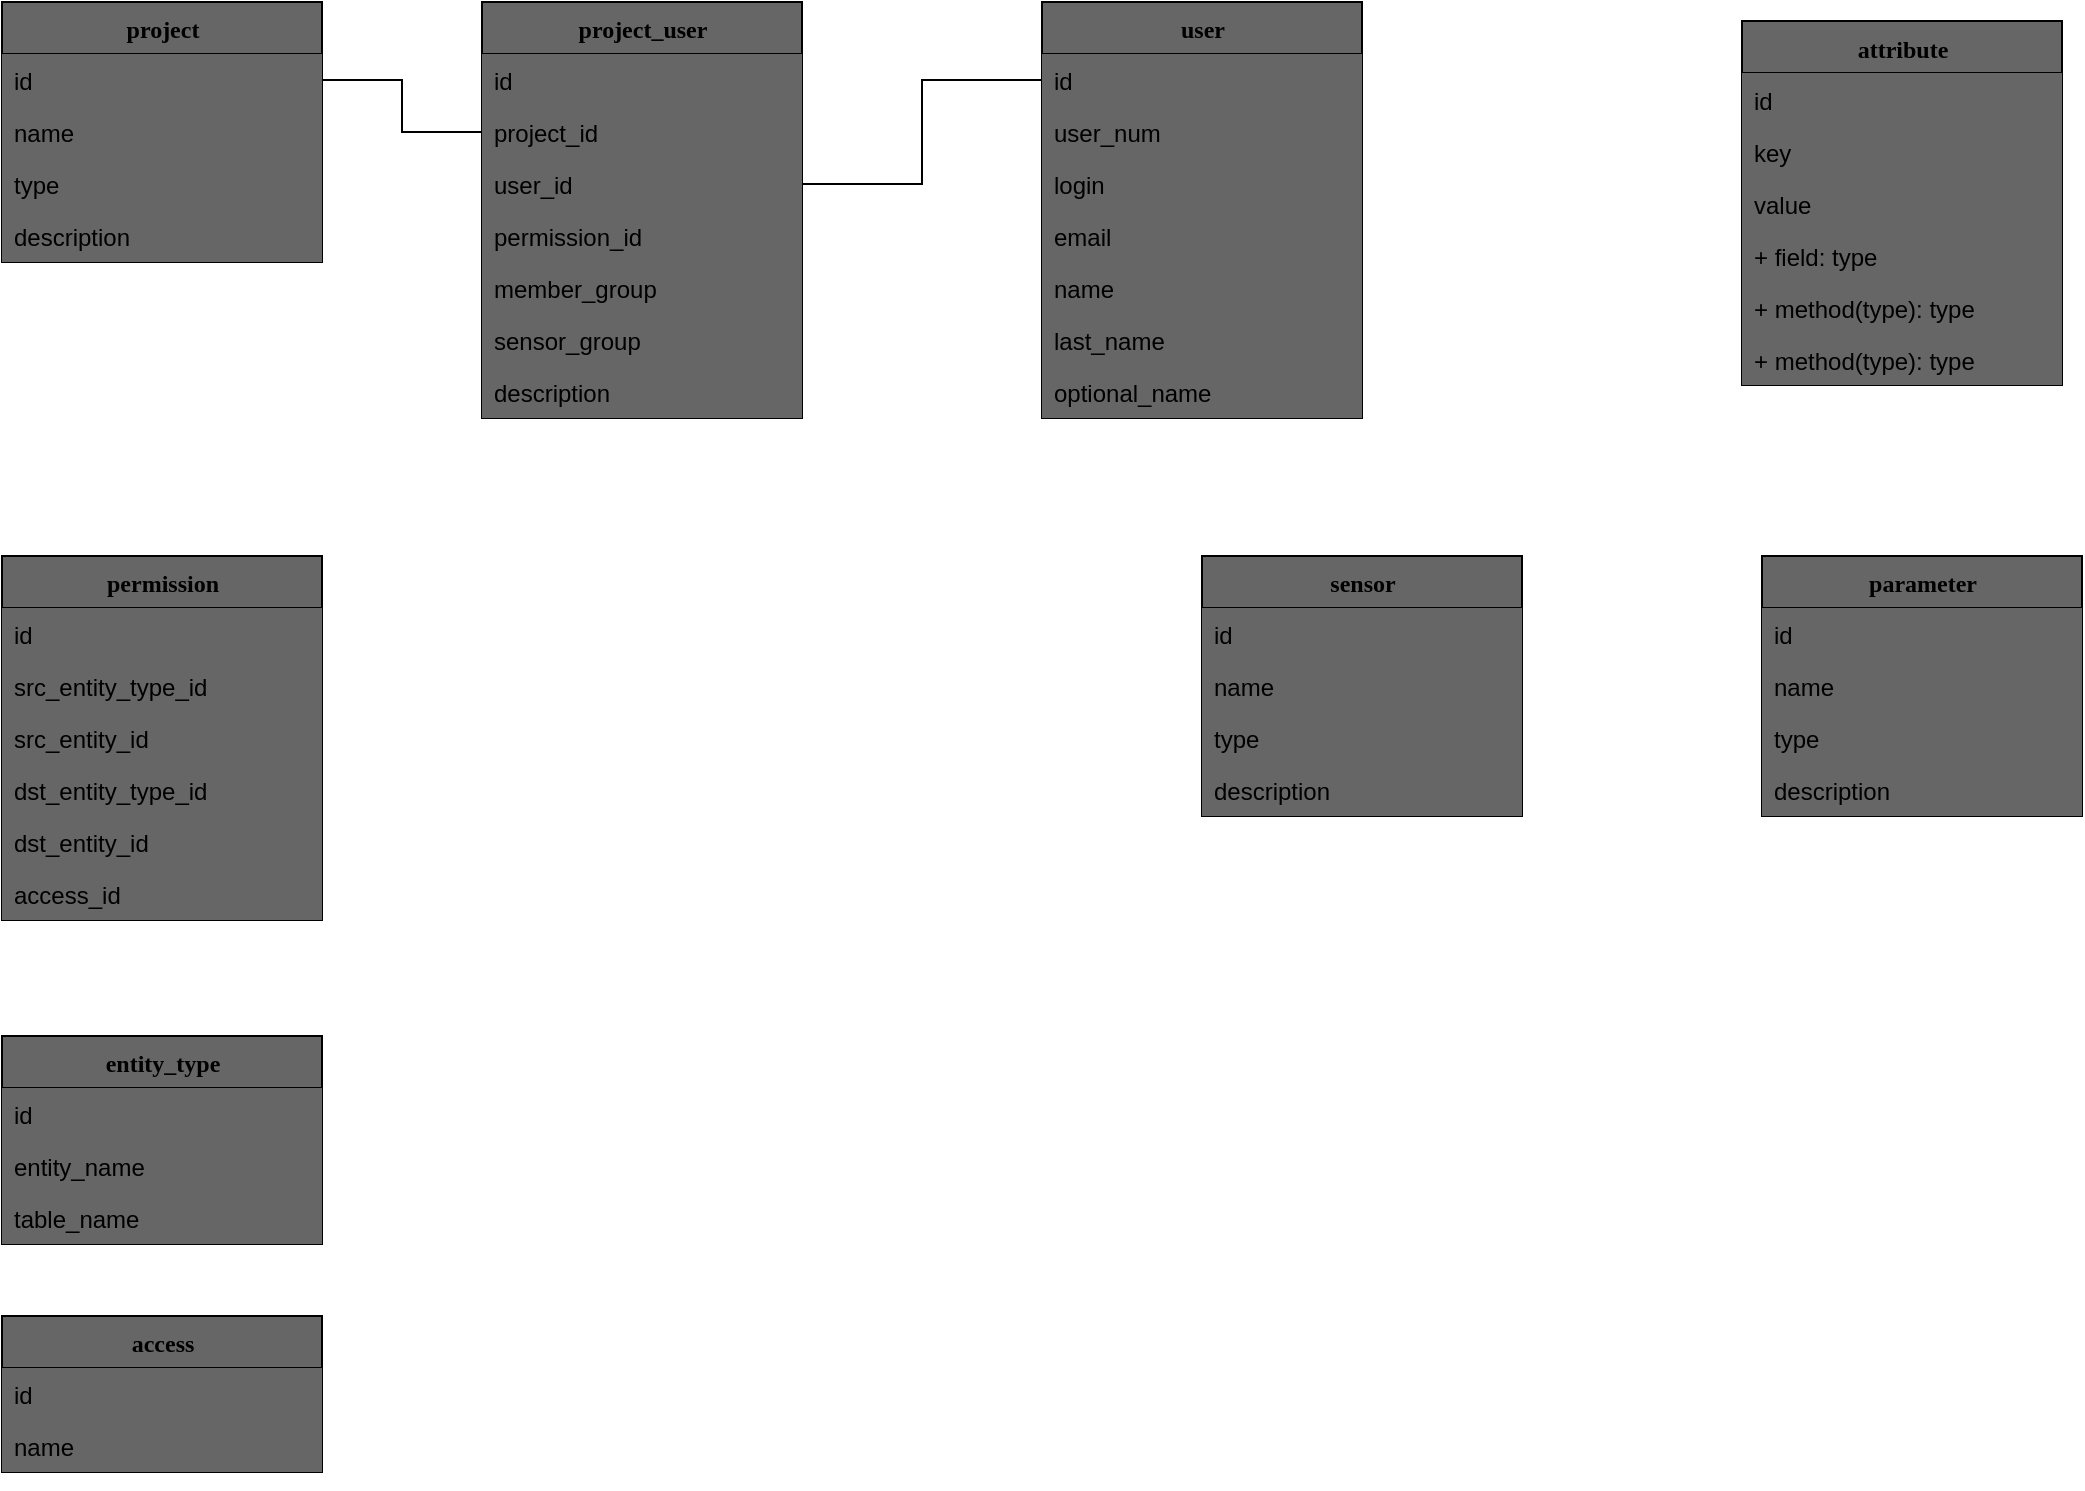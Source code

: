 <mxfile version="20.6.2" type="device"><diagram name="Page-1" id="9f46799a-70d6-7492-0946-bef42562c5a5"><mxGraphModel dx="1178" dy="691" grid="1" gridSize="10" guides="1" tooltips="1" connect="1" arrows="1" fold="1" page="1" pageScale="1" pageWidth="1100" pageHeight="850" background="none" math="0" shadow="0"><root><mxCell id="0"/><mxCell id="1" parent="0"/><mxCell id="78961159f06e98e8-17" value="project" style="swimlane;html=1;fontStyle=1;align=center;verticalAlign=top;childLayout=stackLayout;horizontal=1;startSize=26;horizontalStack=0;resizeParent=1;resizeLast=0;collapsible=1;marginBottom=0;swimlaneFillColor=#ffffff;rounded=0;shadow=0;comic=0;labelBackgroundColor=none;strokeWidth=1;fillColor=#666666;fontFamily=Verdana;fontSize=12" parent="1" vertex="1"><mxGeometry x="40" y="83" width="160" height="130" as="geometry"/></mxCell><mxCell id="78961159f06e98e8-21" value="id" style="text;html=1;strokeColor=none;fillColor=#666666;align=left;verticalAlign=top;spacingLeft=4;spacingRight=4;whiteSpace=wrap;overflow=hidden;rotatable=0;points=[[0,0.5],[1,0.5]];portConstraint=eastwest;" parent="78961159f06e98e8-17" vertex="1"><mxGeometry y="26" width="160" height="26" as="geometry"/></mxCell><mxCell id="78961159f06e98e8-23" value="name" style="text;html=1;strokeColor=none;fillColor=#666666;align=left;verticalAlign=top;spacingLeft=4;spacingRight=4;whiteSpace=wrap;overflow=hidden;rotatable=0;points=[[0,0.5],[1,0.5]];portConstraint=eastwest;" parent="78961159f06e98e8-17" vertex="1"><mxGeometry y="52" width="160" height="26" as="geometry"/></mxCell><mxCell id="78961159f06e98e8-25" value="type" style="text;html=1;strokeColor=none;fillColor=#666666;align=left;verticalAlign=top;spacingLeft=4;spacingRight=4;whiteSpace=wrap;overflow=hidden;rotatable=0;points=[[0,0.5],[1,0.5]];portConstraint=eastwest;" parent="78961159f06e98e8-17" vertex="1"><mxGeometry y="78" width="160" height="26" as="geometry"/></mxCell><mxCell id="78961159f06e98e8-24" value="description" style="text;html=1;strokeColor=none;fillColor=#666666;align=left;verticalAlign=top;spacingLeft=4;spacingRight=4;whiteSpace=wrap;overflow=hidden;rotatable=0;points=[[0,0.5],[1,0.5]];portConstraint=eastwest;" parent="78961159f06e98e8-17" vertex="1"><mxGeometry y="104" width="160" height="26" as="geometry"/></mxCell><mxCell id="78961159f06e98e8-19" value="" style="line;html=1;strokeWidth=1;fillColor=#666666;align=left;verticalAlign=middle;spacingTop=-1;spacingLeft=3;spacingRight=3;rotatable=0;labelPosition=right;points=[];portConstraint=eastwest;" parent="78961159f06e98e8-17" vertex="1"><mxGeometry y="130" width="160" as="geometry"/></mxCell><mxCell id="2Jbnj_WBJyNQ6amSs_IY-3" style="edgeStyle=orthogonalEdgeStyle;rounded=0;orthogonalLoop=1;jettySize=auto;html=1;exitX=0.5;exitY=1;exitDx=0;exitDy=0;entryX=0.501;entryY=0.393;entryDx=0;entryDy=0;entryPerimeter=0;fillColor=#666666;" edge="1" parent="78961159f06e98e8-17" source="78961159f06e98e8-17" target="78961159f06e98e8-19"><mxGeometry relative="1" as="geometry"/></mxCell><mxCell id="78961159f06e98e8-30" value="user" style="swimlane;html=1;fontStyle=1;align=center;verticalAlign=top;childLayout=stackLayout;horizontal=1;startSize=26;horizontalStack=0;resizeParent=1;resizeLast=0;collapsible=1;marginBottom=0;swimlaneFillColor=#ffffff;rounded=0;shadow=0;comic=0;labelBackgroundColor=none;strokeWidth=1;fillColor=#666666;fontFamily=Verdana;fontSize=12" parent="1" vertex="1"><mxGeometry x="560" y="83" width="160" height="208" as="geometry"><mxRectangle x="430" y="83" width="90" height="30" as="alternateBounds"/></mxGeometry></mxCell><mxCell id="78961159f06e98e8-31" value="id" style="text;html=1;strokeColor=none;fillColor=#666666;align=left;verticalAlign=top;spacingLeft=4;spacingRight=4;whiteSpace=wrap;overflow=hidden;rotatable=0;points=[[0,0.5],[1,0.5]];portConstraint=eastwest;" parent="78961159f06e98e8-30" vertex="1"><mxGeometry y="26" width="160" height="26" as="geometry"/></mxCell><mxCell id="2Jbnj_WBJyNQ6amSs_IY-53" value="user_num" style="text;html=1;strokeColor=none;fillColor=#666666;align=left;verticalAlign=top;spacingLeft=4;spacingRight=4;whiteSpace=wrap;overflow=hidden;rotatable=0;points=[[0,0.5],[1,0.5]];portConstraint=eastwest;" vertex="1" parent="78961159f06e98e8-30"><mxGeometry y="52" width="160" height="26" as="geometry"/></mxCell><mxCell id="78961159f06e98e8-32" value="login" style="text;html=1;strokeColor=none;fillColor=#666666;align=left;verticalAlign=top;spacingLeft=4;spacingRight=4;whiteSpace=wrap;overflow=hidden;rotatable=0;points=[[0,0.5],[1,0.5]];portConstraint=eastwest;" parent="78961159f06e98e8-30" vertex="1"><mxGeometry y="78" width="160" height="26" as="geometry"/></mxCell><mxCell id="78961159f06e98e8-33" value="email" style="text;html=1;strokeColor=none;fillColor=#666666;align=left;verticalAlign=top;spacingLeft=4;spacingRight=4;whiteSpace=wrap;overflow=hidden;rotatable=0;points=[[0,0.5],[1,0.5]];portConstraint=eastwest;" parent="78961159f06e98e8-30" vertex="1"><mxGeometry y="104" width="160" height="26" as="geometry"/></mxCell><mxCell id="78961159f06e98e8-34" value="name" style="text;html=1;strokeColor=none;fillColor=#666666;align=left;verticalAlign=top;spacingLeft=4;spacingRight=4;whiteSpace=wrap;overflow=hidden;rotatable=0;points=[[0,0.5],[1,0.5]];portConstraint=eastwest;" parent="78961159f06e98e8-30" vertex="1"><mxGeometry y="130" width="160" height="26" as="geometry"/></mxCell><mxCell id="78961159f06e98e8-36" value="last_name" style="text;html=1;strokeColor=none;fillColor=#666666;align=left;verticalAlign=top;spacingLeft=4;spacingRight=4;whiteSpace=wrap;overflow=hidden;rotatable=0;points=[[0,0.5],[1,0.5]];portConstraint=eastwest;" parent="78961159f06e98e8-30" vertex="1"><mxGeometry y="156" width="160" height="26" as="geometry"/></mxCell><mxCell id="78961159f06e98e8-37" value="optional_name" style="text;html=1;strokeColor=none;fillColor=#666666;align=left;verticalAlign=top;spacingLeft=4;spacingRight=4;whiteSpace=wrap;overflow=hidden;rotatable=0;points=[[0,0.5],[1,0.5]];portConstraint=eastwest;" parent="78961159f06e98e8-30" vertex="1"><mxGeometry y="182" width="160" height="26" as="geometry"/></mxCell><mxCell id="78961159f06e98e8-43" value="attribute" style="swimlane;html=1;fontStyle=1;align=center;verticalAlign=top;childLayout=stackLayout;horizontal=1;startSize=26;horizontalStack=0;resizeParent=1;resizeLast=0;collapsible=1;marginBottom=0;swimlaneFillColor=#ffffff;rounded=0;shadow=0;comic=0;labelBackgroundColor=none;strokeWidth=1;fillColor=#666666;fontFamily=Verdana;fontSize=12" parent="1" vertex="1"><mxGeometry x="910" y="92.5" width="160" height="182" as="geometry"/></mxCell><mxCell id="78961159f06e98e8-44" value="id" style="text;html=1;strokeColor=none;fillColor=#666666;align=left;verticalAlign=top;spacingLeft=4;spacingRight=4;whiteSpace=wrap;overflow=hidden;rotatable=0;points=[[0,0.5],[1,0.5]];portConstraint=eastwest;" parent="78961159f06e98e8-43" vertex="1"><mxGeometry y="26" width="160" height="26" as="geometry"/></mxCell><mxCell id="78961159f06e98e8-45" value="key" style="text;html=1;strokeColor=none;fillColor=#666666;align=left;verticalAlign=top;spacingLeft=4;spacingRight=4;whiteSpace=wrap;overflow=hidden;rotatable=0;points=[[0,0.5],[1,0.5]];portConstraint=eastwest;" parent="78961159f06e98e8-43" vertex="1"><mxGeometry y="52" width="160" height="26" as="geometry"/></mxCell><mxCell id="78961159f06e98e8-49" value="value" style="text;html=1;strokeColor=none;fillColor=#666666;align=left;verticalAlign=top;spacingLeft=4;spacingRight=4;whiteSpace=wrap;overflow=hidden;rotatable=0;points=[[0,0.5],[1,0.5]];portConstraint=eastwest;" parent="78961159f06e98e8-43" vertex="1"><mxGeometry y="78" width="160" height="26" as="geometry"/></mxCell><mxCell id="78961159f06e98e8-50" value="+ field: type" style="text;html=1;strokeColor=none;fillColor=#666666;align=left;verticalAlign=top;spacingLeft=4;spacingRight=4;whiteSpace=wrap;overflow=hidden;rotatable=0;points=[[0,0.5],[1,0.5]];portConstraint=eastwest;" parent="78961159f06e98e8-43" vertex="1"><mxGeometry y="104" width="160" height="26" as="geometry"/></mxCell><mxCell id="78961159f06e98e8-52" value="+ method(type): type" style="text;html=1;strokeColor=none;fillColor=#666666;align=left;verticalAlign=top;spacingLeft=4;spacingRight=4;whiteSpace=wrap;overflow=hidden;rotatable=0;points=[[0,0.5],[1,0.5]];portConstraint=eastwest;" parent="78961159f06e98e8-43" vertex="1"><mxGeometry y="130" width="160" height="26" as="geometry"/></mxCell><mxCell id="78961159f06e98e8-53" value="+ method(type): type" style="text;html=1;strokeColor=none;fillColor=#666666;align=left;verticalAlign=top;spacingLeft=4;spacingRight=4;whiteSpace=wrap;overflow=hidden;rotatable=0;points=[[0,0.5],[1,0.5]];portConstraint=eastwest;" parent="78961159f06e98e8-43" vertex="1"><mxGeometry y="156" width="160" height="26" as="geometry"/></mxCell><mxCell id="2Jbnj_WBJyNQ6amSs_IY-4" value="project_user" style="swimlane;html=1;fontStyle=1;align=center;verticalAlign=top;childLayout=stackLayout;horizontal=1;startSize=26;horizontalStack=0;resizeParent=1;resizeLast=0;collapsible=1;marginBottom=0;swimlaneFillColor=#ffffff;rounded=0;shadow=0;comic=0;labelBackgroundColor=none;strokeWidth=1;fillColor=#666666;fontFamily=Verdana;fontSize=12" vertex="1" parent="1"><mxGeometry x="280" y="83" width="160" height="208" as="geometry"/></mxCell><mxCell id="2Jbnj_WBJyNQ6amSs_IY-5" value="id" style="text;html=1;strokeColor=none;fillColor=#666666;align=left;verticalAlign=top;spacingLeft=4;spacingRight=4;whiteSpace=wrap;overflow=hidden;rotatable=0;points=[[0,0.5],[1,0.5]];portConstraint=eastwest;" vertex="1" parent="2Jbnj_WBJyNQ6amSs_IY-4"><mxGeometry y="26" width="160" height="26" as="geometry"/></mxCell><mxCell id="2Jbnj_WBJyNQ6amSs_IY-6" value="project_id" style="text;html=1;strokeColor=none;fillColor=#666666;align=left;verticalAlign=top;spacingLeft=4;spacingRight=4;whiteSpace=wrap;overflow=hidden;rotatable=0;points=[[0,0.5],[1,0.5]];portConstraint=eastwest;" vertex="1" parent="2Jbnj_WBJyNQ6amSs_IY-4"><mxGeometry y="52" width="160" height="26" as="geometry"/></mxCell><mxCell id="2Jbnj_WBJyNQ6amSs_IY-7" value="user_id" style="text;html=1;strokeColor=none;fillColor=#666666;align=left;verticalAlign=top;spacingLeft=4;spacingRight=4;whiteSpace=wrap;overflow=hidden;rotatable=0;points=[[0,0.5],[1,0.5]];portConstraint=eastwest;" vertex="1" parent="2Jbnj_WBJyNQ6amSs_IY-4"><mxGeometry y="78" width="160" height="26" as="geometry"/></mxCell><mxCell id="2Jbnj_WBJyNQ6amSs_IY-8" value="permission_id" style="text;html=1;strokeColor=none;fillColor=#666666;align=left;verticalAlign=top;spacingLeft=4;spacingRight=4;whiteSpace=wrap;overflow=hidden;rotatable=0;points=[[0,0.5],[1,0.5]];portConstraint=eastwest;" vertex="1" parent="2Jbnj_WBJyNQ6amSs_IY-4"><mxGeometry y="104" width="160" height="26" as="geometry"/></mxCell><mxCell id="2Jbnj_WBJyNQ6amSs_IY-9" value="member_group" style="text;html=1;strokeColor=none;fillColor=#666666;align=left;verticalAlign=top;spacingLeft=4;spacingRight=4;whiteSpace=wrap;overflow=hidden;rotatable=0;points=[[0,0.5],[1,0.5]];portConstraint=eastwest;" vertex="1" parent="2Jbnj_WBJyNQ6amSs_IY-4"><mxGeometry y="130" width="160" height="26" as="geometry"/></mxCell><mxCell id="2Jbnj_WBJyNQ6amSs_IY-10" value="sensor_group" style="text;html=1;strokeColor=none;fillColor=#666666;align=left;verticalAlign=top;spacingLeft=4;spacingRight=4;whiteSpace=wrap;overflow=hidden;rotatable=0;points=[[0,0.5],[1,0.5]];portConstraint=eastwest;" vertex="1" parent="2Jbnj_WBJyNQ6amSs_IY-4"><mxGeometry y="156" width="160" height="26" as="geometry"/></mxCell><mxCell id="2Jbnj_WBJyNQ6amSs_IY-11" value="description" style="text;html=1;strokeColor=none;fillColor=#666666;align=left;verticalAlign=top;spacingLeft=4;spacingRight=4;whiteSpace=wrap;overflow=hidden;rotatable=0;points=[[0,0.5],[1,0.5]];portConstraint=eastwest;" vertex="1" parent="2Jbnj_WBJyNQ6amSs_IY-4"><mxGeometry y="182" width="160" height="26" as="geometry"/></mxCell><mxCell id="2Jbnj_WBJyNQ6amSs_IY-14" style="edgeStyle=orthogonalEdgeStyle;rounded=0;orthogonalLoop=1;jettySize=auto;html=1;exitX=0;exitY=0.5;exitDx=0;exitDy=0;entryX=1;entryY=0.5;entryDx=0;entryDy=0;fillColor=#666666;endArrow=none;endFill=0;" edge="1" parent="1" source="2Jbnj_WBJyNQ6amSs_IY-6" target="78961159f06e98e8-21"><mxGeometry relative="1" as="geometry"/></mxCell><mxCell id="2Jbnj_WBJyNQ6amSs_IY-16" style="edgeStyle=orthogonalEdgeStyle;rounded=0;orthogonalLoop=1;jettySize=auto;html=1;exitX=1;exitY=0.5;exitDx=0;exitDy=0;entryX=0;entryY=0.5;entryDx=0;entryDy=0;fillColor=#666666;endArrow=none;endFill=0;" edge="1" parent="1" source="2Jbnj_WBJyNQ6amSs_IY-7" target="78961159f06e98e8-31"><mxGeometry relative="1" as="geometry"><mxPoint x="290" y="158" as="sourcePoint"/><mxPoint x="210" y="132" as="targetPoint"/></mxGeometry></mxCell><mxCell id="2Jbnj_WBJyNQ6amSs_IY-17" value="permission" style="swimlane;html=1;fontStyle=1;align=center;verticalAlign=top;childLayout=stackLayout;horizontal=1;startSize=26;horizontalStack=0;resizeParent=1;resizeLast=0;collapsible=1;marginBottom=0;swimlaneFillColor=#ffffff;rounded=0;shadow=0;comic=0;labelBackgroundColor=none;strokeWidth=1;fillColor=#666666;fontFamily=Verdana;fontSize=12" vertex="1" parent="1"><mxGeometry x="40" y="360" width="160" height="182" as="geometry"/></mxCell><mxCell id="2Jbnj_WBJyNQ6amSs_IY-18" value="id" style="text;html=1;strokeColor=none;fillColor=#666666;align=left;verticalAlign=top;spacingLeft=4;spacingRight=4;whiteSpace=wrap;overflow=hidden;rotatable=0;points=[[0,0.5],[1,0.5]];portConstraint=eastwest;" vertex="1" parent="2Jbnj_WBJyNQ6amSs_IY-17"><mxGeometry y="26" width="160" height="26" as="geometry"/></mxCell><mxCell id="2Jbnj_WBJyNQ6amSs_IY-19" value="src_entity_type_id" style="text;html=1;strokeColor=none;fillColor=#666666;align=left;verticalAlign=top;spacingLeft=4;spacingRight=4;whiteSpace=wrap;overflow=hidden;rotatable=0;points=[[0,0.5],[1,0.5]];portConstraint=eastwest;" vertex="1" parent="2Jbnj_WBJyNQ6amSs_IY-17"><mxGeometry y="52" width="160" height="26" as="geometry"/></mxCell><mxCell id="2Jbnj_WBJyNQ6amSs_IY-20" value="src_entity_id" style="text;html=1;strokeColor=none;fillColor=#666666;align=left;verticalAlign=top;spacingLeft=4;spacingRight=4;whiteSpace=wrap;overflow=hidden;rotatable=0;points=[[0,0.5],[1,0.5]];portConstraint=eastwest;" vertex="1" parent="2Jbnj_WBJyNQ6amSs_IY-17"><mxGeometry y="78" width="160" height="26" as="geometry"/></mxCell><mxCell id="2Jbnj_WBJyNQ6amSs_IY-33" value="dst_entity_type_id" style="text;html=1;strokeColor=none;fillColor=#666666;align=left;verticalAlign=top;spacingLeft=4;spacingRight=4;whiteSpace=wrap;overflow=hidden;rotatable=0;points=[[0,0.5],[1,0.5]];portConstraint=eastwest;" vertex="1" parent="2Jbnj_WBJyNQ6amSs_IY-17"><mxGeometry y="104" width="160" height="26" as="geometry"/></mxCell><mxCell id="2Jbnj_WBJyNQ6amSs_IY-24" value="dst_entity_id" style="text;html=1;strokeColor=none;fillColor=#666666;align=left;verticalAlign=top;spacingLeft=4;spacingRight=4;whiteSpace=wrap;overflow=hidden;rotatable=0;points=[[0,0.5],[1,0.5]];portConstraint=eastwest;" vertex="1" parent="2Jbnj_WBJyNQ6amSs_IY-17"><mxGeometry y="130" width="160" height="26" as="geometry"/></mxCell><mxCell id="2Jbnj_WBJyNQ6amSs_IY-21" value="access_id" style="text;html=1;strokeColor=none;fillColor=#666666;align=left;verticalAlign=top;spacingLeft=4;spacingRight=4;whiteSpace=wrap;overflow=hidden;rotatable=0;points=[[0,0.5],[1,0.5]];portConstraint=eastwest;" vertex="1" parent="2Jbnj_WBJyNQ6amSs_IY-17"><mxGeometry y="156" width="160" height="26" as="geometry"/></mxCell><mxCell id="2Jbnj_WBJyNQ6amSs_IY-22" value="" style="line;html=1;strokeWidth=1;fillColor=#666666;align=left;verticalAlign=middle;spacingTop=-1;spacingLeft=3;spacingRight=3;rotatable=0;labelPosition=right;points=[];portConstraint=eastwest;" vertex="1" parent="2Jbnj_WBJyNQ6amSs_IY-17"><mxGeometry y="182" width="160" as="geometry"/></mxCell><mxCell id="2Jbnj_WBJyNQ6amSs_IY-23" style="edgeStyle=orthogonalEdgeStyle;rounded=0;orthogonalLoop=1;jettySize=auto;html=1;exitX=0.5;exitY=1;exitDx=0;exitDy=0;entryX=0.501;entryY=0.393;entryDx=0;entryDy=0;entryPerimeter=0;fillColor=#666666;" edge="1" parent="2Jbnj_WBJyNQ6amSs_IY-17" source="2Jbnj_WBJyNQ6amSs_IY-17" target="2Jbnj_WBJyNQ6amSs_IY-22"><mxGeometry relative="1" as="geometry"/></mxCell><mxCell id="2Jbnj_WBJyNQ6amSs_IY-25" value="entity_type" style="swimlane;html=1;fontStyle=1;align=center;verticalAlign=top;childLayout=stackLayout;horizontal=1;startSize=26;horizontalStack=0;resizeParent=1;resizeLast=0;collapsible=1;marginBottom=0;swimlaneFillColor=#ffffff;rounded=0;shadow=0;comic=0;labelBackgroundColor=none;strokeWidth=1;fillColor=#666666;fontFamily=Verdana;fontSize=12" vertex="1" parent="1"><mxGeometry x="40" y="600" width="160" height="104" as="geometry"/></mxCell><mxCell id="2Jbnj_WBJyNQ6amSs_IY-26" value="id" style="text;html=1;strokeColor=none;fillColor=#666666;align=left;verticalAlign=top;spacingLeft=4;spacingRight=4;whiteSpace=wrap;overflow=hidden;rotatable=0;points=[[0,0.5],[1,0.5]];portConstraint=eastwest;" vertex="1" parent="2Jbnj_WBJyNQ6amSs_IY-25"><mxGeometry y="26" width="160" height="26" as="geometry"/></mxCell><mxCell id="2Jbnj_WBJyNQ6amSs_IY-27" value="entity_name" style="text;html=1;strokeColor=none;fillColor=#666666;align=left;verticalAlign=top;spacingLeft=4;spacingRight=4;whiteSpace=wrap;overflow=hidden;rotatable=0;points=[[0,0.5],[1,0.5]];portConstraint=eastwest;" vertex="1" parent="2Jbnj_WBJyNQ6amSs_IY-25"><mxGeometry y="52" width="160" height="26" as="geometry"/></mxCell><mxCell id="2Jbnj_WBJyNQ6amSs_IY-28" value="table_name" style="text;html=1;strokeColor=none;fillColor=#666666;align=left;verticalAlign=top;spacingLeft=4;spacingRight=4;whiteSpace=wrap;overflow=hidden;rotatable=0;points=[[0,0.5],[1,0.5]];portConstraint=eastwest;" vertex="1" parent="2Jbnj_WBJyNQ6amSs_IY-25"><mxGeometry y="78" width="160" height="26" as="geometry"/></mxCell><mxCell id="2Jbnj_WBJyNQ6amSs_IY-31" value="" style="line;html=1;strokeWidth=1;fillColor=#666666;align=left;verticalAlign=middle;spacingTop=-1;spacingLeft=3;spacingRight=3;rotatable=0;labelPosition=right;points=[];portConstraint=eastwest;" vertex="1" parent="2Jbnj_WBJyNQ6amSs_IY-25"><mxGeometry y="104" width="160" as="geometry"/></mxCell><mxCell id="2Jbnj_WBJyNQ6amSs_IY-32" style="edgeStyle=orthogonalEdgeStyle;rounded=0;orthogonalLoop=1;jettySize=auto;html=1;exitX=0.5;exitY=1;exitDx=0;exitDy=0;entryX=0.501;entryY=0.393;entryDx=0;entryDy=0;entryPerimeter=0;fillColor=#666666;" edge="1" parent="2Jbnj_WBJyNQ6amSs_IY-25" source="2Jbnj_WBJyNQ6amSs_IY-25" target="2Jbnj_WBJyNQ6amSs_IY-31"><mxGeometry relative="1" as="geometry"/></mxCell><mxCell id="2Jbnj_WBJyNQ6amSs_IY-34" value="access" style="swimlane;html=1;fontStyle=1;align=center;verticalAlign=top;childLayout=stackLayout;horizontal=1;startSize=26;horizontalStack=0;resizeParent=1;resizeLast=0;collapsible=1;marginBottom=0;swimlaneFillColor=#ffffff;rounded=0;shadow=0;comic=0;labelBackgroundColor=none;strokeWidth=1;fillColor=#666666;fontFamily=Verdana;fontSize=12" vertex="1" parent="1"><mxGeometry x="40" y="740" width="160" height="78" as="geometry"/></mxCell><mxCell id="2Jbnj_WBJyNQ6amSs_IY-35" value="id" style="text;html=1;strokeColor=none;fillColor=#666666;align=left;verticalAlign=top;spacingLeft=4;spacingRight=4;whiteSpace=wrap;overflow=hidden;rotatable=0;points=[[0,0.5],[1,0.5]];portConstraint=eastwest;" vertex="1" parent="2Jbnj_WBJyNQ6amSs_IY-34"><mxGeometry y="26" width="160" height="26" as="geometry"/></mxCell><mxCell id="2Jbnj_WBJyNQ6amSs_IY-36" value="name" style="text;html=1;strokeColor=none;fillColor=#666666;align=left;verticalAlign=top;spacingLeft=4;spacingRight=4;whiteSpace=wrap;overflow=hidden;rotatable=0;points=[[0,0.5],[1,0.5]];portConstraint=eastwest;" vertex="1" parent="2Jbnj_WBJyNQ6amSs_IY-34"><mxGeometry y="52" width="160" height="26" as="geometry"/></mxCell><mxCell id="2Jbnj_WBJyNQ6amSs_IY-38" value="" style="line;html=1;strokeWidth=1;fillColor=#666666;align=left;verticalAlign=middle;spacingTop=-1;spacingLeft=3;spacingRight=3;rotatable=0;labelPosition=right;points=[];portConstraint=eastwest;" vertex="1" parent="2Jbnj_WBJyNQ6amSs_IY-34"><mxGeometry y="78" width="160" as="geometry"/></mxCell><mxCell id="2Jbnj_WBJyNQ6amSs_IY-39" style="edgeStyle=orthogonalEdgeStyle;rounded=0;orthogonalLoop=1;jettySize=auto;html=1;exitX=0.5;exitY=1;exitDx=0;exitDy=0;entryX=0.501;entryY=0.393;entryDx=0;entryDy=0;entryPerimeter=0;fillColor=#666666;" edge="1" parent="2Jbnj_WBJyNQ6amSs_IY-34" source="2Jbnj_WBJyNQ6amSs_IY-34" target="2Jbnj_WBJyNQ6amSs_IY-38"><mxGeometry relative="1" as="geometry"/></mxCell><mxCell id="2Jbnj_WBJyNQ6amSs_IY-41" value="parameter" style="swimlane;html=1;fontStyle=1;align=center;verticalAlign=top;childLayout=stackLayout;horizontal=1;startSize=26;horizontalStack=0;resizeParent=1;resizeLast=0;collapsible=1;marginBottom=0;swimlaneFillColor=#ffffff;rounded=0;shadow=0;comic=0;labelBackgroundColor=none;strokeWidth=1;fillColor=#666666;fontFamily=Verdana;fontSize=12" vertex="1" parent="1"><mxGeometry x="920" y="360" width="160" height="130" as="geometry"><mxRectangle x="430" y="83" width="90" height="30" as="alternateBounds"/></mxGeometry></mxCell><mxCell id="2Jbnj_WBJyNQ6amSs_IY-42" value="id" style="text;html=1;strokeColor=none;fillColor=#666666;align=left;verticalAlign=top;spacingLeft=4;spacingRight=4;whiteSpace=wrap;overflow=hidden;rotatable=0;points=[[0,0.5],[1,0.5]];portConstraint=eastwest;" vertex="1" parent="2Jbnj_WBJyNQ6amSs_IY-41"><mxGeometry y="26" width="160" height="26" as="geometry"/></mxCell><mxCell id="2Jbnj_WBJyNQ6amSs_IY-43" value="name" style="text;html=1;strokeColor=none;fillColor=#666666;align=left;verticalAlign=top;spacingLeft=4;spacingRight=4;whiteSpace=wrap;overflow=hidden;rotatable=0;points=[[0,0.5],[1,0.5]];portConstraint=eastwest;" vertex="1" parent="2Jbnj_WBJyNQ6amSs_IY-41"><mxGeometry y="52" width="160" height="26" as="geometry"/></mxCell><mxCell id="2Jbnj_WBJyNQ6amSs_IY-44" value="type" style="text;html=1;strokeColor=none;fillColor=#666666;align=left;verticalAlign=top;spacingLeft=4;spacingRight=4;whiteSpace=wrap;overflow=hidden;rotatable=0;points=[[0,0.5],[1,0.5]];portConstraint=eastwest;" vertex="1" parent="2Jbnj_WBJyNQ6amSs_IY-41"><mxGeometry y="78" width="160" height="26" as="geometry"/></mxCell><mxCell id="2Jbnj_WBJyNQ6amSs_IY-45" value="description" style="text;html=1;strokeColor=none;fillColor=#666666;align=left;verticalAlign=top;spacingLeft=4;spacingRight=4;whiteSpace=wrap;overflow=hidden;rotatable=0;points=[[0,0.5],[1,0.5]];portConstraint=eastwest;" vertex="1" parent="2Jbnj_WBJyNQ6amSs_IY-41"><mxGeometry y="104" width="160" height="26" as="geometry"/></mxCell><mxCell id="2Jbnj_WBJyNQ6amSs_IY-48" value="sensor" style="swimlane;html=1;fontStyle=1;align=center;verticalAlign=top;childLayout=stackLayout;horizontal=1;startSize=26;horizontalStack=0;resizeParent=1;resizeLast=0;collapsible=1;marginBottom=0;swimlaneFillColor=#ffffff;rounded=0;shadow=0;comic=0;labelBackgroundColor=none;strokeWidth=1;fillColor=#666666;fontFamily=Verdana;fontSize=12" vertex="1" parent="1"><mxGeometry x="640" y="360" width="160" height="130" as="geometry"><mxRectangle x="430" y="83" width="90" height="30" as="alternateBounds"/></mxGeometry></mxCell><mxCell id="2Jbnj_WBJyNQ6amSs_IY-49" value="id" style="text;html=1;strokeColor=none;fillColor=#666666;align=left;verticalAlign=top;spacingLeft=4;spacingRight=4;whiteSpace=wrap;overflow=hidden;rotatable=0;points=[[0,0.5],[1,0.5]];portConstraint=eastwest;" vertex="1" parent="2Jbnj_WBJyNQ6amSs_IY-48"><mxGeometry y="26" width="160" height="26" as="geometry"/></mxCell><mxCell id="2Jbnj_WBJyNQ6amSs_IY-50" value="name" style="text;html=1;strokeColor=none;fillColor=#666666;align=left;verticalAlign=top;spacingLeft=4;spacingRight=4;whiteSpace=wrap;overflow=hidden;rotatable=0;points=[[0,0.5],[1,0.5]];portConstraint=eastwest;" vertex="1" parent="2Jbnj_WBJyNQ6amSs_IY-48"><mxGeometry y="52" width="160" height="26" as="geometry"/></mxCell><mxCell id="2Jbnj_WBJyNQ6amSs_IY-51" value="type" style="text;html=1;strokeColor=none;fillColor=#666666;align=left;verticalAlign=top;spacingLeft=4;spacingRight=4;whiteSpace=wrap;overflow=hidden;rotatable=0;points=[[0,0.5],[1,0.5]];portConstraint=eastwest;" vertex="1" parent="2Jbnj_WBJyNQ6amSs_IY-48"><mxGeometry y="78" width="160" height="26" as="geometry"/></mxCell><mxCell id="2Jbnj_WBJyNQ6amSs_IY-52" value="description" style="text;html=1;strokeColor=none;fillColor=#666666;align=left;verticalAlign=top;spacingLeft=4;spacingRight=4;whiteSpace=wrap;overflow=hidden;rotatable=0;points=[[0,0.5],[1,0.5]];portConstraint=eastwest;" vertex="1" parent="2Jbnj_WBJyNQ6amSs_IY-48"><mxGeometry y="104" width="160" height="26" as="geometry"/></mxCell></root></mxGraphModel></diagram></mxfile>